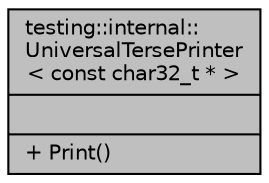 digraph "testing::internal::UniversalTersePrinter&lt; const char32_t * &gt;"
{
 // LATEX_PDF_SIZE
  bgcolor="transparent";
  edge [fontname="Helvetica",fontsize="10",labelfontname="Helvetica",labelfontsize="10"];
  node [fontname="Helvetica",fontsize="10",shape=record];
  Node1 [label="{testing::internal::\lUniversalTersePrinter\l\< const char32_t * \>\n||+ Print()\l}",height=0.2,width=0.4,color="black", fillcolor="grey75", style="filled", fontcolor="black",tooltip=" "];
}
